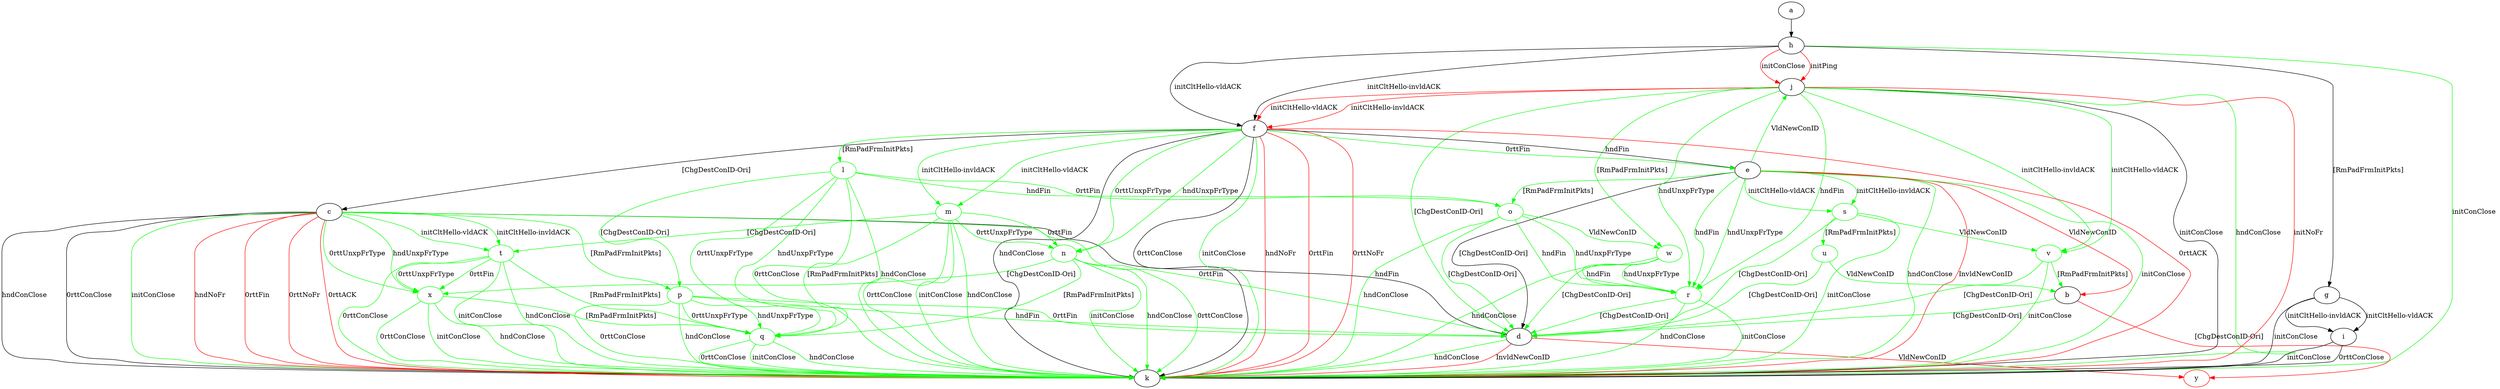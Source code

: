 digraph "" {
	a -> h	[key=0];
	b -> d	[key=0,
		color=green,
		label="[ChgDestConID-Ori] "];
	y	[color=red];
	b -> y	[key=0,
		color=red,
		label="[ChgDestConID-Ori] "];
	c -> d	[key=0,
		label="hndFin "];
	c -> d	[key=1,
		color=green,
		label="0rttFin "];
	c -> k	[key=0,
		label="hndConClose "];
	c -> k	[key=1,
		label="0rttConClose "];
	c -> k	[key=2,
		color=green,
		label="initConClose "];
	c -> k	[key=3,
		color=red,
		label="hndNoFr "];
	c -> k	[key=4,
		color=red,
		label="0rttFin "];
	c -> k	[key=5,
		color=red,
		label="0rttNoFr "];
	c -> k	[key=6,
		color=red,
		label="0rttACK "];
	p	[color=green];
	c -> p	[key=0,
		color=green,
		label="[RmPadFrmInitPkts] "];
	t	[color=green];
	c -> t	[key=0,
		color=green,
		label="initCltHello-vldACK "];
	c -> t	[key=1,
		color=green,
		label="initCltHello-invldACK "];
	x	[color=green];
	c -> x	[key=0,
		color=green,
		label="hndUnxpFrType "];
	c -> x	[key=1,
		color=green,
		label="0rttUnxpFrType "];
	d -> k	[key=0,
		color=green,
		label="hndConClose "];
	d -> k	[key=1,
		color=red,
		label="InvldNewConID "];
	d -> y	[key=0,
		color=red,
		label="VldNewConID "];
	e -> b	[key=0,
		color=red,
		label="VldNewConID "];
	e -> d	[key=0,
		label="[ChgDestConID-Ori] "];
	e -> j	[key=0,
		color=green,
		label="VldNewConID "];
	e -> k	[key=0,
		color=green,
		label="initConClose "];
	e -> k	[key=1,
		color=green,
		label="hndConClose "];
	e -> k	[key=2,
		color=red,
		label="InvldNewConID "];
	o	[color=green];
	e -> o	[key=0,
		color=green,
		label="[RmPadFrmInitPkts] "];
	r	[color=green];
	e -> r	[key=0,
		color=green,
		label="hndFin "];
	e -> r	[key=1,
		color=green,
		label="hndUnxpFrType "];
	s	[color=green];
	e -> s	[key=0,
		color=green,
		label="initCltHello-vldACK "];
	e -> s	[key=1,
		color=green,
		label="initCltHello-invldACK "];
	f -> c	[key=0,
		label="[ChgDestConID-Ori] "];
	f -> e	[key=0,
		label="hndFin "];
	f -> e	[key=1,
		color=green,
		label="0rttFin "];
	f -> k	[key=0,
		label="hndConClose "];
	f -> k	[key=1,
		label="0rttConClose "];
	f -> k	[key=2,
		color=green,
		label="initConClose "];
	f -> k	[key=3,
		color=red,
		label="hndNoFr "];
	f -> k	[key=4,
		color=red,
		label="0rttFin "];
	f -> k	[key=5,
		color=red,
		label="0rttNoFr "];
	f -> k	[key=6,
		color=red,
		label="0rttACK "];
	l	[color=green];
	f -> l	[key=0,
		color=green,
		label="[RmPadFrmInitPkts] "];
	m	[color=green];
	f -> m	[key=0,
		color=green,
		label="initCltHello-vldACK "];
	f -> m	[key=1,
		color=green,
		label="initCltHello-invldACK "];
	n	[color=green];
	f -> n	[key=0,
		color=green,
		label="hndUnxpFrType "];
	f -> n	[key=1,
		color=green,
		label="0rttUnxpFrType "];
	g -> i	[key=0,
		label="initCltHello-vldACK "];
	g -> i	[key=1,
		label="initCltHello-invldACK "];
	g -> k	[key=0,
		label="initConClose "];
	h -> f	[key=0,
		label="initCltHello-vldACK "];
	h -> f	[key=1,
		label="initCltHello-invldACK "];
	h -> g	[key=0,
		label="[RmPadFrmInitPkts] "];
	h -> j	[key=0,
		color=red,
		label="initPing "];
	h -> j	[key=1,
		color=red,
		label="initConClose "];
	h -> k	[key=0,
		color=green,
		label="initConClose "];
	i -> k	[key=0,
		label="initConClose "];
	i -> k	[key=1,
		label="0rttConClose "];
	j -> d	[key=0,
		color=green,
		label="[ChgDestConID-Ori] "];
	j -> f	[key=0,
		color=red,
		label="initCltHello-vldACK "];
	j -> f	[key=1,
		color=red,
		label="initCltHello-invldACK "];
	j -> k	[key=0,
		label="initConClose "];
	j -> k	[key=1,
		color=green,
		label="hndConClose "];
	j -> k	[key=2,
		color=red,
		label="initNoFr "];
	j -> r	[key=0,
		color=green,
		label="hndFin "];
	j -> r	[key=1,
		color=green,
		label="hndUnxpFrType "];
	v	[color=green];
	j -> v	[key=0,
		color=green,
		label="initCltHello-vldACK "];
	j -> v	[key=1,
		color=green,
		label="initCltHello-invldACK "];
	w	[color=green];
	j -> w	[key=0,
		color=green,
		label="[RmPadFrmInitPkts] "];
	l -> k	[key=0,
		color=green,
		label="hndConClose "];
	l -> k	[key=1,
		color=green,
		label="0rttConClose "];
	l -> o	[key=0,
		color=green,
		label="hndFin "];
	l -> o	[key=1,
		color=green,
		label="0rttFin "];
	l -> p	[key=0,
		color=green,
		label="[ChgDestConID-Ori] "];
	q	[color=green];
	l -> q	[key=0,
		color=green,
		label="hndUnxpFrType "];
	l -> q	[key=1,
		color=green,
		label="0rttUnxpFrType "];
	m -> k	[key=0,
		color=green,
		label="initConClose "];
	m -> k	[key=1,
		color=green,
		label="hndConClose "];
	m -> k	[key=2,
		color=green,
		label="0rttConClose "];
	m -> n	[key=0,
		color=green,
		label="0rttFin "];
	m -> n	[key=1,
		color=green,
		label="0rttUnxpFrType "];
	m -> q	[key=0,
		color=green,
		label="[RmPadFrmInitPkts] "];
	m -> t	[key=0,
		color=green,
		label="[ChgDestConID-Ori] "];
	n -> k	[key=0,
		color=green,
		label="initConClose "];
	n -> k	[key=1,
		color=green,
		label="hndConClose "];
	n -> k	[key=2,
		color=green,
		label="0rttConClose "];
	n -> q	[key=0,
		color=green,
		label="[RmPadFrmInitPkts] "];
	n -> x	[key=0,
		color=green,
		label="[ChgDestConID-Ori] "];
	o -> d	[key=0,
		color=green,
		label="[ChgDestConID-Ori] "];
	o -> k	[key=0,
		color=green,
		label="hndConClose "];
	o -> r	[key=0,
		color=green,
		label="hndFin "];
	o -> r	[key=1,
		color=green,
		label="hndUnxpFrType "];
	o -> w	[key=0,
		color=green,
		label="VldNewConID "];
	p -> d	[key=0,
		color=green,
		label="hndFin "];
	p -> d	[key=1,
		color=green,
		label="0rttFin "];
	p -> k	[key=0,
		color=green,
		label="hndConClose "];
	p -> k	[key=1,
		color=green,
		label="0rttConClose "];
	p -> q	[key=0,
		color=green,
		label="hndUnxpFrType "];
	p -> q	[key=1,
		color=green,
		label="0rttUnxpFrType "];
	q -> k	[key=0,
		color=green,
		label="initConClose "];
	q -> k	[key=1,
		color=green,
		label="hndConClose "];
	q -> k	[key=2,
		color=green,
		label="0rttConClose "];
	r -> d	[key=0,
		color=green,
		label="[ChgDestConID-Ori] "];
	r -> k	[key=0,
		color=green,
		label="initConClose "];
	r -> k	[key=1,
		color=green,
		label="hndConClose "];
	s -> d	[key=0,
		color=green,
		label="[ChgDestConID-Ori] "];
	s -> k	[key=0,
		color=green,
		label="initConClose "];
	u	[color=green];
	s -> u	[key=0,
		color=green,
		label="[RmPadFrmInitPkts] "];
	s -> v	[key=0,
		color=green,
		label="VldNewConID "];
	t -> k	[key=0,
		color=green,
		label="initConClose "];
	t -> k	[key=1,
		color=green,
		label="hndConClose "];
	t -> k	[key=2,
		color=green,
		label="0rttConClose "];
	t -> q	[key=0,
		color=green,
		label="[RmPadFrmInitPkts] "];
	t -> x	[key=0,
		color=green,
		label="0rttFin "];
	t -> x	[key=1,
		color=green,
		label="0rttUnxpFrType "];
	u -> b	[key=0,
		color=green,
		label="VldNewConID "];
	u -> d	[key=0,
		color=green,
		label="[ChgDestConID-Ori] "];
	v -> b	[key=0,
		color=green,
		label="[RmPadFrmInitPkts] "];
	v -> d	[key=0,
		color=green,
		label="[ChgDestConID-Ori] "];
	v -> k	[key=0,
		color=green,
		label="initConClose "];
	w -> d	[key=0,
		color=green,
		label="[ChgDestConID-Ori] "];
	w -> k	[key=0,
		color=green,
		label="hndConClose "];
	w -> r	[key=0,
		color=green,
		label="hndFin "];
	w -> r	[key=1,
		color=green,
		label="hndUnxpFrType "];
	x -> k	[key=0,
		color=green,
		label="initConClose "];
	x -> k	[key=1,
		color=green,
		label="hndConClose "];
	x -> k	[key=2,
		color=green,
		label="0rttConClose "];
	x -> q	[key=0,
		color=green,
		label="[RmPadFrmInitPkts] "];
}
